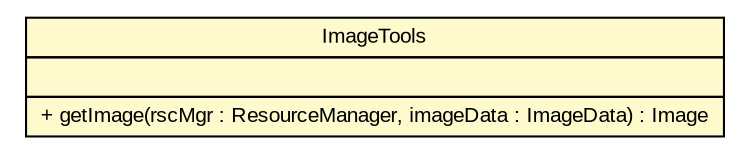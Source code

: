 #!/usr/local/bin/dot
#
# Class diagram 
# Generated by UMLGraph version R5_6-24-gf6e263 (http://www.umlgraph.org/)
#

digraph G {
	edge [fontname="arial",fontsize=10,labelfontname="arial",labelfontsize=10];
	node [fontname="arial",fontsize=10,shape=plaintext];
	nodesep=0.25;
	ranksep=0.5;
	// gov.sandia.cf.parts.tools.ImageTools
	c213793 [label=<<table title="gov.sandia.cf.parts.tools.ImageTools" border="0" cellborder="1" cellspacing="0" cellpadding="2" port="p" bgcolor="lemonChiffon" href="./ImageTools.html">
		<tr><td><table border="0" cellspacing="0" cellpadding="1">
<tr><td align="center" balign="center"> ImageTools </td></tr>
		</table></td></tr>
		<tr><td><table border="0" cellspacing="0" cellpadding="1">
<tr><td align="left" balign="left">  </td></tr>
		</table></td></tr>
		<tr><td><table border="0" cellspacing="0" cellpadding="1">
<tr><td align="left" balign="left"> + getImage(rscMgr : ResourceManager, imageData : ImageData) : Image </td></tr>
		</table></td></tr>
		</table>>, URL="./ImageTools.html", fontname="arial", fontcolor="black", fontsize=10.0];
}

